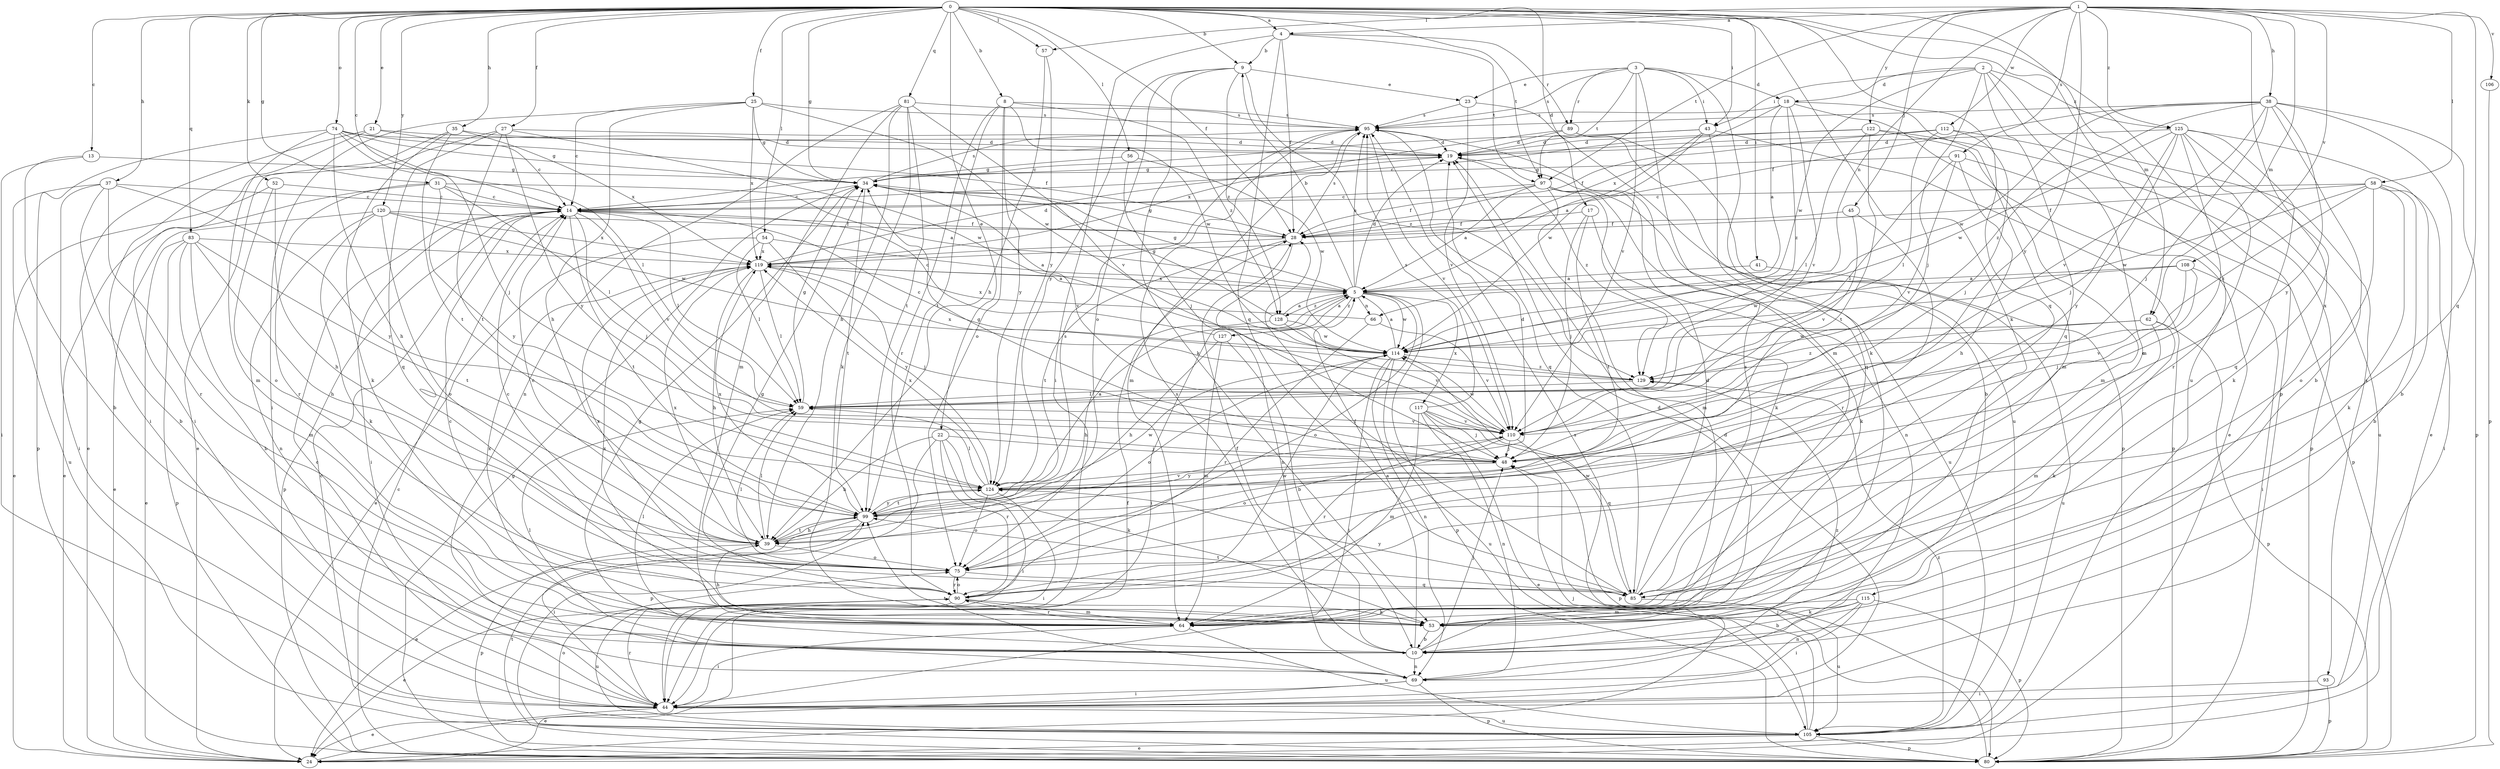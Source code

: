 strict digraph  {
0;
1;
2;
3;
4;
5;
8;
9;
10;
13;
14;
17;
18;
19;
21;
22;
23;
24;
25;
27;
28;
31;
34;
35;
37;
38;
39;
41;
43;
44;
45;
48;
52;
53;
54;
56;
57;
58;
59;
62;
64;
66;
69;
74;
75;
80;
81;
83;
85;
89;
90;
91;
93;
95;
97;
99;
105;
106;
108;
110;
112;
114;
115;
117;
119;
120;
122;
124;
125;
127;
128;
129;
0 -> 4  [label=a];
0 -> 8  [label=b];
0 -> 9  [label=b];
0 -> 13  [label=c];
0 -> 14  [label=c];
0 -> 17  [label=d];
0 -> 21  [label=e];
0 -> 22  [label=e];
0 -> 25  [label=f];
0 -> 27  [label=f];
0 -> 28  [label=f];
0 -> 31  [label=g];
0 -> 34  [label=g];
0 -> 35  [label=h];
0 -> 37  [label=h];
0 -> 41  [label=i];
0 -> 43  [label=i];
0 -> 52  [label=k];
0 -> 53  [label=k];
0 -> 54  [label=l];
0 -> 56  [label=l];
0 -> 57  [label=l];
0 -> 62  [label=m];
0 -> 74  [label=o];
0 -> 80  [label=p];
0 -> 81  [label=q];
0 -> 83  [label=q];
0 -> 85  [label=q];
0 -> 97  [label=t];
0 -> 105  [label=u];
0 -> 120  [label=y];
1 -> 4  [label=a];
1 -> 38  [label=h];
1 -> 45  [label=j];
1 -> 57  [label=l];
1 -> 58  [label=l];
1 -> 62  [label=m];
1 -> 66  [label=n];
1 -> 85  [label=q];
1 -> 91  [label=s];
1 -> 97  [label=t];
1 -> 106  [label=v];
1 -> 108  [label=v];
1 -> 112  [label=w];
1 -> 115  [label=x];
1 -> 122  [label=y];
1 -> 124  [label=y];
1 -> 125  [label=z];
2 -> 18  [label=d];
2 -> 43  [label=i];
2 -> 48  [label=j];
2 -> 64  [label=m];
2 -> 85  [label=q];
2 -> 93  [label=s];
2 -> 114  [label=w];
2 -> 125  [label=z];
3 -> 18  [label=d];
3 -> 23  [label=e];
3 -> 43  [label=i];
3 -> 53  [label=k];
3 -> 64  [label=m];
3 -> 89  [label=r];
3 -> 95  [label=s];
3 -> 97  [label=t];
3 -> 110  [label=v];
4 -> 9  [label=b];
4 -> 28  [label=f];
4 -> 44  [label=i];
4 -> 85  [label=q];
4 -> 89  [label=r];
4 -> 97  [label=t];
5 -> 9  [label=b];
5 -> 19  [label=d];
5 -> 34  [label=g];
5 -> 44  [label=i];
5 -> 66  [label=n];
5 -> 75  [label=o];
5 -> 80  [label=p];
5 -> 95  [label=s];
5 -> 114  [label=w];
5 -> 117  [label=x];
5 -> 119  [label=x];
5 -> 127  [label=z];
5 -> 128  [label=z];
8 -> 75  [label=o];
8 -> 90  [label=r];
8 -> 95  [label=s];
8 -> 99  [label=t];
8 -> 114  [label=w];
8 -> 124  [label=y];
8 -> 128  [label=z];
9 -> 23  [label=e];
9 -> 53  [label=k];
9 -> 75  [label=o];
9 -> 124  [label=y];
9 -> 128  [label=z];
9 -> 129  [label=z];
10 -> 5  [label=a];
10 -> 19  [label=d];
10 -> 28  [label=f];
10 -> 34  [label=g];
10 -> 48  [label=j];
10 -> 59  [label=l];
10 -> 69  [label=n];
10 -> 95  [label=s];
13 -> 10  [label=b];
13 -> 34  [label=g];
13 -> 44  [label=i];
14 -> 28  [label=f];
14 -> 44  [label=i];
14 -> 48  [label=j];
14 -> 59  [label=l];
14 -> 80  [label=p];
14 -> 99  [label=t];
14 -> 110  [label=v];
17 -> 28  [label=f];
17 -> 48  [label=j];
17 -> 53  [label=k];
17 -> 99  [label=t];
18 -> 5  [label=a];
18 -> 24  [label=e];
18 -> 64  [label=m];
18 -> 95  [label=s];
18 -> 110  [label=v];
18 -> 119  [label=x];
18 -> 129  [label=z];
19 -> 34  [label=g];
19 -> 129  [label=z];
21 -> 14  [label=c];
21 -> 19  [label=d];
21 -> 24  [label=e];
21 -> 44  [label=i];
22 -> 39  [label=h];
22 -> 44  [label=i];
22 -> 48  [label=j];
22 -> 53  [label=k];
22 -> 80  [label=p];
22 -> 90  [label=r];
23 -> 95  [label=s];
23 -> 105  [label=u];
23 -> 110  [label=v];
24 -> 28  [label=f];
25 -> 14  [label=c];
25 -> 34  [label=g];
25 -> 39  [label=h];
25 -> 44  [label=i];
25 -> 95  [label=s];
25 -> 114  [label=w];
25 -> 119  [label=x];
27 -> 19  [label=d];
27 -> 24  [label=e];
27 -> 85  [label=q];
27 -> 99  [label=t];
27 -> 114  [label=w];
27 -> 124  [label=y];
28 -> 34  [label=g];
28 -> 69  [label=n];
28 -> 95  [label=s];
28 -> 99  [label=t];
28 -> 119  [label=x];
31 -> 5  [label=a];
31 -> 14  [label=c];
31 -> 24  [label=e];
31 -> 59  [label=l];
31 -> 90  [label=r];
31 -> 124  [label=y];
34 -> 14  [label=c];
34 -> 95  [label=s];
34 -> 99  [label=t];
34 -> 110  [label=v];
35 -> 19  [label=d];
35 -> 44  [label=i];
35 -> 53  [label=k];
35 -> 99  [label=t];
35 -> 119  [label=x];
37 -> 10  [label=b];
37 -> 14  [label=c];
37 -> 44  [label=i];
37 -> 90  [label=r];
37 -> 105  [label=u];
37 -> 124  [label=y];
38 -> 10  [label=b];
38 -> 24  [label=e];
38 -> 28  [label=f];
38 -> 48  [label=j];
38 -> 80  [label=p];
38 -> 95  [label=s];
38 -> 110  [label=v];
38 -> 114  [label=w];
38 -> 124  [label=y];
38 -> 129  [label=z];
39 -> 14  [label=c];
39 -> 59  [label=l];
39 -> 75  [label=o];
39 -> 80  [label=p];
39 -> 95  [label=s];
39 -> 99  [label=t];
39 -> 119  [label=x];
41 -> 5  [label=a];
41 -> 105  [label=u];
43 -> 5  [label=a];
43 -> 14  [label=c];
43 -> 19  [label=d];
43 -> 80  [label=p];
43 -> 85  [label=q];
43 -> 114  [label=w];
44 -> 14  [label=c];
44 -> 19  [label=d];
44 -> 24  [label=e];
44 -> 90  [label=r];
44 -> 105  [label=u];
45 -> 28  [label=f];
45 -> 90  [label=r];
45 -> 110  [label=v];
48 -> 34  [label=g];
48 -> 124  [label=y];
52 -> 14  [label=c];
52 -> 24  [label=e];
52 -> 39  [label=h];
52 -> 75  [label=o];
53 -> 10  [label=b];
53 -> 14  [label=c];
53 -> 119  [label=x];
54 -> 5  [label=a];
54 -> 24  [label=e];
54 -> 59  [label=l];
54 -> 119  [label=x];
54 -> 124  [label=y];
56 -> 34  [label=g];
56 -> 48  [label=j];
56 -> 114  [label=w];
57 -> 39  [label=h];
57 -> 124  [label=y];
58 -> 10  [label=b];
58 -> 14  [label=c];
58 -> 28  [label=f];
58 -> 44  [label=i];
58 -> 53  [label=k];
58 -> 75  [label=o];
58 -> 114  [label=w];
58 -> 129  [label=z];
59 -> 34  [label=g];
59 -> 110  [label=v];
62 -> 53  [label=k];
62 -> 64  [label=m];
62 -> 80  [label=p];
62 -> 114  [label=w];
62 -> 129  [label=z];
64 -> 39  [label=h];
64 -> 44  [label=i];
64 -> 59  [label=l];
64 -> 90  [label=r];
64 -> 105  [label=u];
64 -> 119  [label=x];
66 -> 90  [label=r];
66 -> 110  [label=v];
66 -> 119  [label=x];
69 -> 24  [label=e];
69 -> 44  [label=i];
69 -> 80  [label=p];
69 -> 99  [label=t];
69 -> 129  [label=z];
74 -> 19  [label=d];
74 -> 28  [label=f];
74 -> 34  [label=g];
74 -> 39  [label=h];
74 -> 48  [label=j];
74 -> 59  [label=l];
74 -> 64  [label=m];
74 -> 80  [label=p];
75 -> 14  [label=c];
75 -> 59  [label=l];
75 -> 85  [label=q];
75 -> 90  [label=r];
75 -> 119  [label=x];
80 -> 14  [label=c];
80 -> 34  [label=g];
80 -> 48  [label=j];
80 -> 99  [label=t];
81 -> 39  [label=h];
81 -> 53  [label=k];
81 -> 64  [label=m];
81 -> 69  [label=n];
81 -> 95  [label=s];
81 -> 99  [label=t];
81 -> 110  [label=v];
83 -> 10  [label=b];
83 -> 24  [label=e];
83 -> 39  [label=h];
83 -> 64  [label=m];
83 -> 80  [label=p];
83 -> 99  [label=t];
83 -> 119  [label=x];
85 -> 19  [label=d];
85 -> 28  [label=f];
85 -> 95  [label=s];
85 -> 99  [label=t];
85 -> 105  [label=u];
85 -> 114  [label=w];
85 -> 124  [label=y];
89 -> 10  [label=b];
89 -> 19  [label=d];
89 -> 80  [label=p];
89 -> 119  [label=x];
90 -> 24  [label=e];
90 -> 34  [label=g];
90 -> 53  [label=k];
90 -> 64  [label=m];
90 -> 75  [label=o];
90 -> 105  [label=u];
90 -> 114  [label=w];
91 -> 34  [label=g];
91 -> 39  [label=h];
91 -> 59  [label=l];
91 -> 80  [label=p];
91 -> 110  [label=v];
93 -> 44  [label=i];
93 -> 80  [label=p];
95 -> 19  [label=d];
95 -> 64  [label=m];
95 -> 85  [label=q];
95 -> 110  [label=v];
97 -> 5  [label=a];
97 -> 14  [label=c];
97 -> 28  [label=f];
97 -> 53  [label=k];
97 -> 64  [label=m];
97 -> 69  [label=n];
97 -> 105  [label=u];
99 -> 24  [label=e];
99 -> 39  [label=h];
99 -> 44  [label=i];
99 -> 110  [label=v];
99 -> 114  [label=w];
99 -> 119  [label=x];
99 -> 124  [label=y];
105 -> 14  [label=c];
105 -> 24  [label=e];
105 -> 48  [label=j];
105 -> 75  [label=o];
105 -> 80  [label=p];
105 -> 95  [label=s];
105 -> 129  [label=z];
106 -> 80  [label=p];
108 -> 5  [label=a];
108 -> 44  [label=i];
108 -> 48  [label=j];
108 -> 110  [label=v];
108 -> 114  [label=w];
110 -> 48  [label=j];
110 -> 75  [label=o];
110 -> 80  [label=p];
110 -> 90  [label=r];
110 -> 114  [label=w];
112 -> 19  [label=d];
112 -> 28  [label=f];
112 -> 48  [label=j];
112 -> 59  [label=l];
112 -> 105  [label=u];
114 -> 5  [label=a];
114 -> 44  [label=i];
114 -> 69  [label=n];
114 -> 75  [label=o];
114 -> 105  [label=u];
114 -> 129  [label=z];
115 -> 10  [label=b];
115 -> 44  [label=i];
115 -> 53  [label=k];
115 -> 64  [label=m];
115 -> 69  [label=n];
115 -> 80  [label=p];
117 -> 24  [label=e];
117 -> 48  [label=j];
117 -> 64  [label=m];
117 -> 69  [label=n];
117 -> 85  [label=q];
117 -> 95  [label=s];
117 -> 110  [label=v];
119 -> 5  [label=a];
119 -> 19  [label=d];
119 -> 39  [label=h];
119 -> 48  [label=j];
119 -> 59  [label=l];
120 -> 24  [label=e];
120 -> 28  [label=f];
120 -> 53  [label=k];
120 -> 69  [label=n];
120 -> 75  [label=o];
120 -> 114  [label=w];
120 -> 119  [label=x];
122 -> 14  [label=c];
122 -> 19  [label=d];
122 -> 59  [label=l];
122 -> 64  [label=m];
122 -> 80  [label=p];
122 -> 99  [label=t];
124 -> 5  [label=a];
124 -> 19  [label=d];
124 -> 44  [label=i];
124 -> 59  [label=l];
124 -> 75  [label=o];
124 -> 99  [label=t];
124 -> 119  [label=x];
125 -> 10  [label=b];
125 -> 19  [label=d];
125 -> 48  [label=j];
125 -> 53  [label=k];
125 -> 75  [label=o];
125 -> 85  [label=q];
125 -> 90  [label=r];
125 -> 114  [label=w];
125 -> 124  [label=y];
127 -> 5  [label=a];
127 -> 10  [label=b];
127 -> 14  [label=c];
127 -> 39  [label=h];
127 -> 64  [label=m];
128 -> 5  [label=a];
128 -> 34  [label=g];
128 -> 39  [label=h];
128 -> 110  [label=v];
128 -> 114  [label=w];
129 -> 14  [label=c];
129 -> 59  [label=l];
129 -> 119  [label=x];
}
